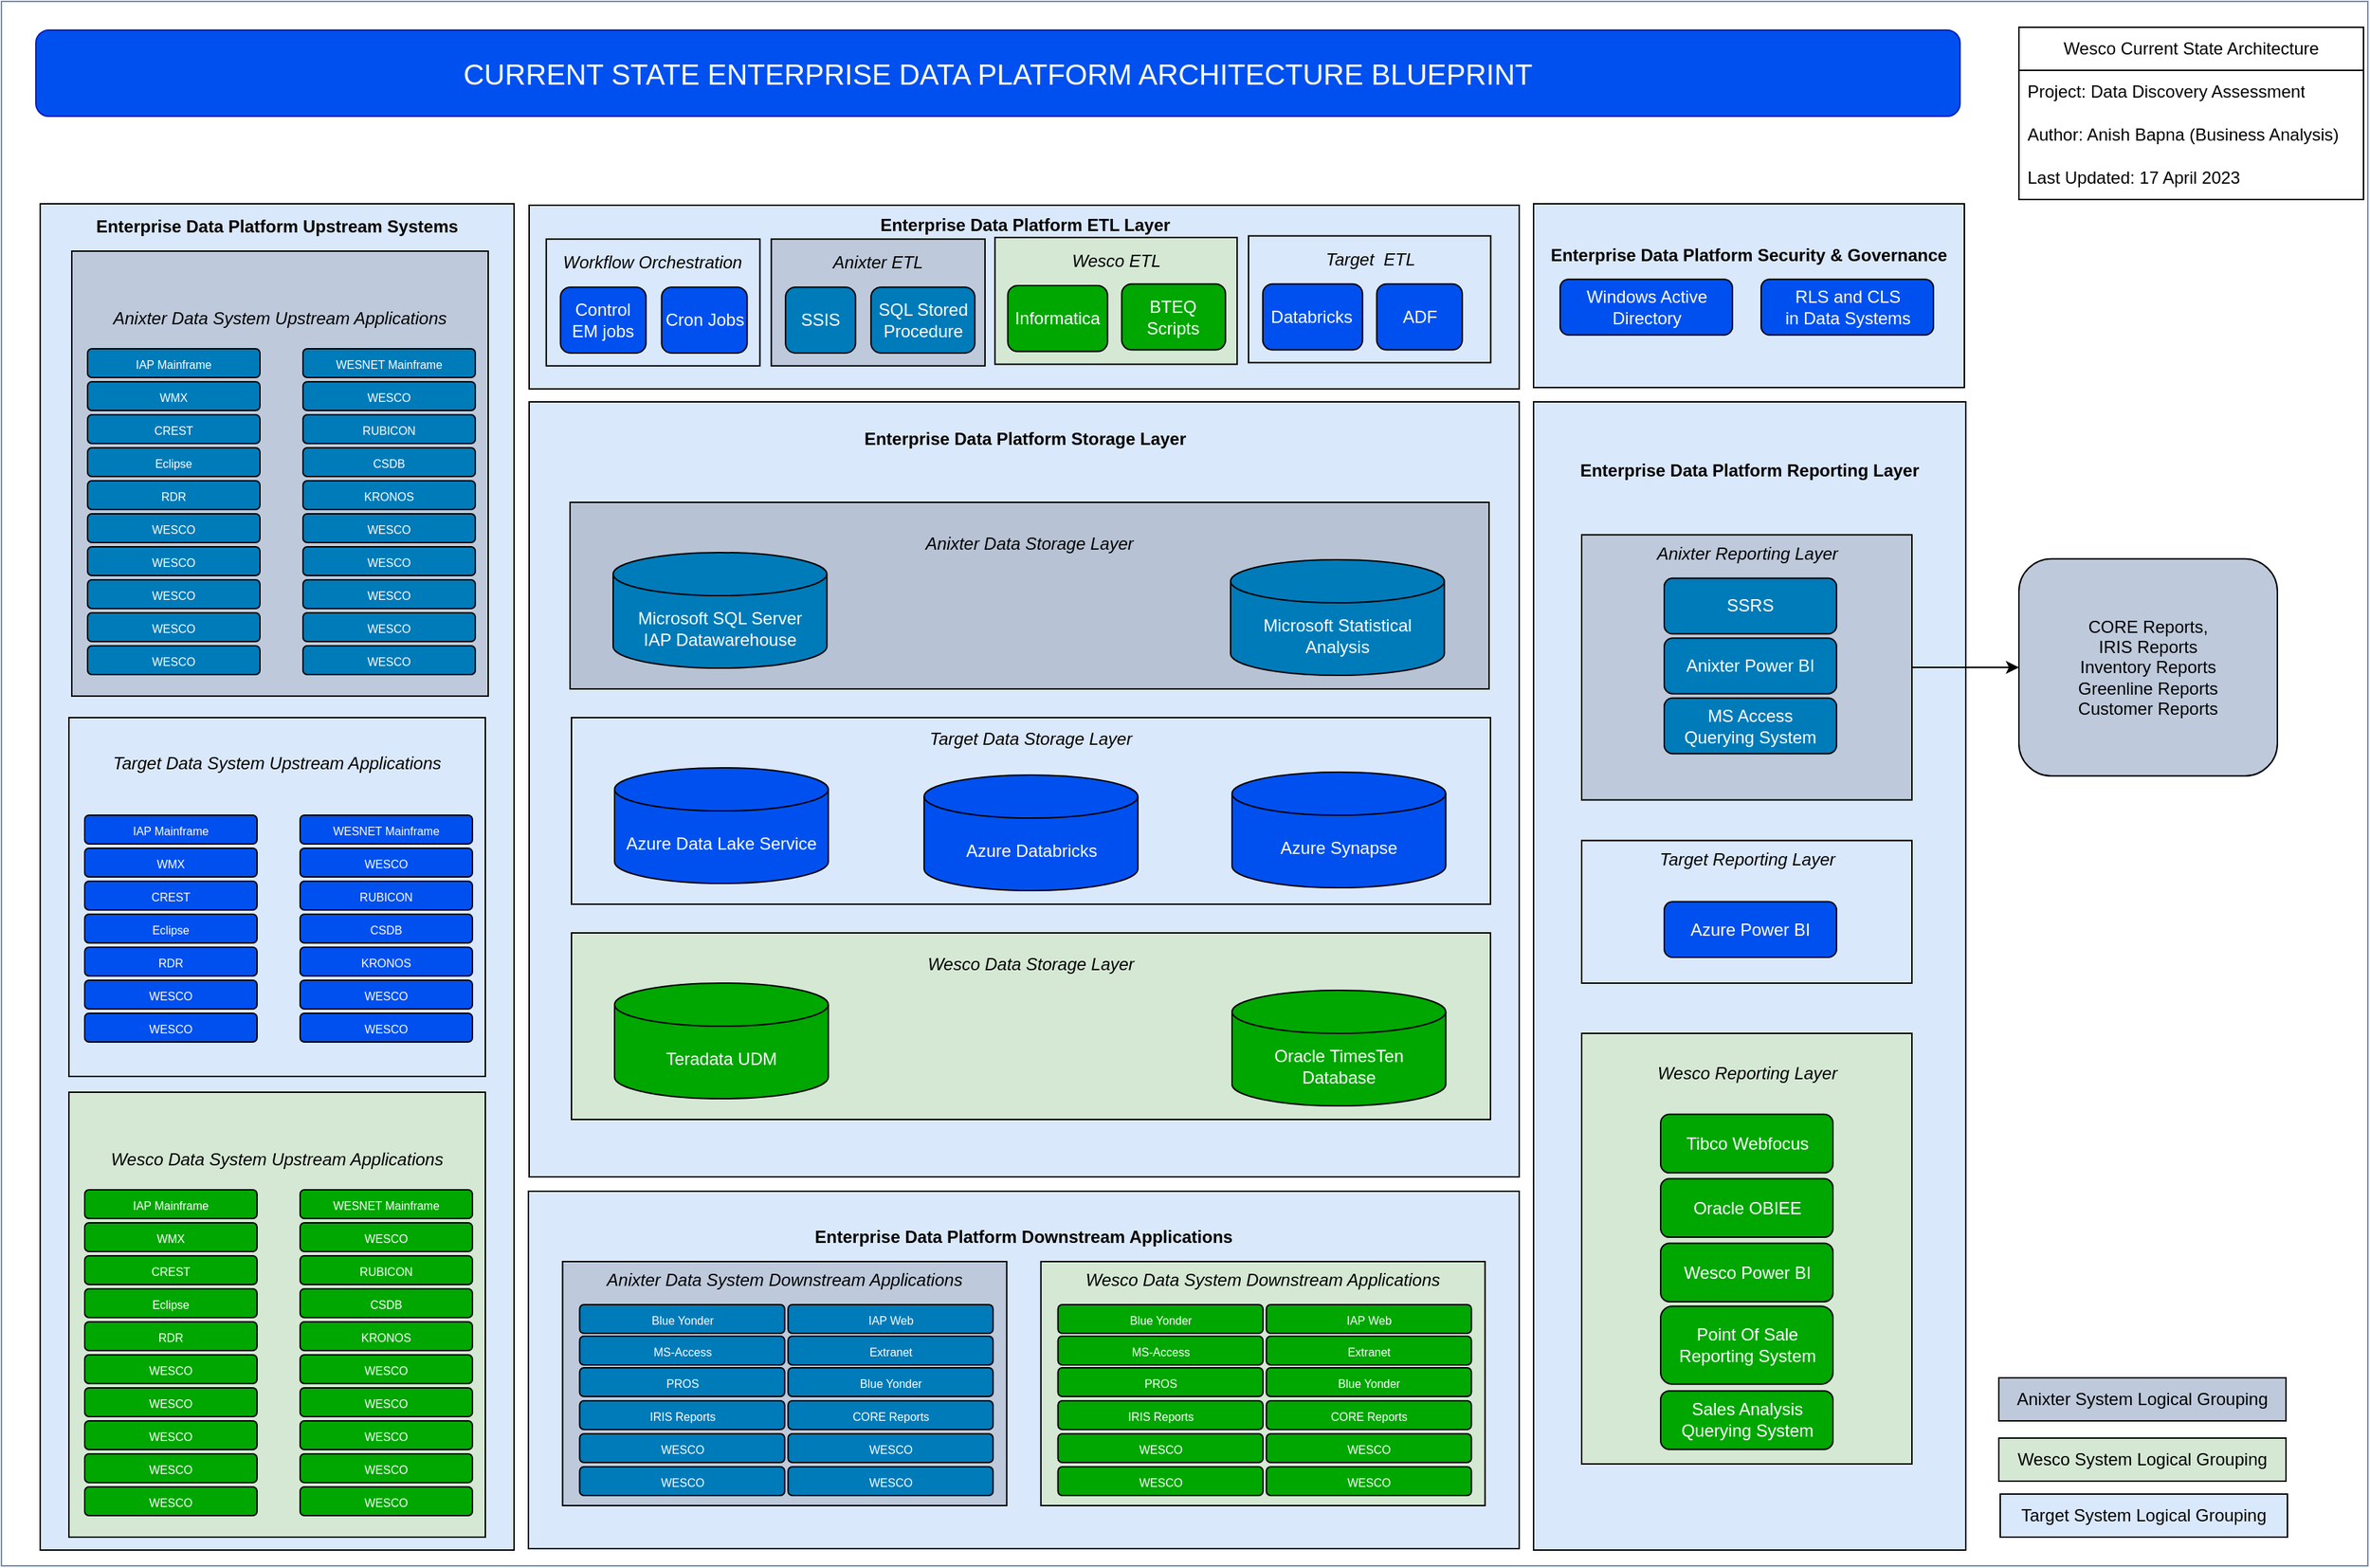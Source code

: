 <mxfile version="21.1.8" type="github" pages="2">
  <diagram name="Page-1" id="ji-dvn0qjL40lko-ON4k">
    <mxGraphModel dx="5293" dy="1268" grid="1" gridSize="10" guides="1" tooltips="1" connect="1" arrows="1" fold="1" page="1" pageScale="1" pageWidth="1654" pageHeight="1169" math="0" shadow="0">
      <root>
        <mxCell id="0" />
        <mxCell id="1" parent="0" />
        <mxCell id="o0MfEB6f52l3Gd9McWNE-3" value="a" style="rounded=0;whiteSpace=wrap;html=1;fillColor=#FFFFFF;strokeColor=#6c8ebf;" vertex="1" parent="1">
          <mxGeometry x="-3305" y="18" width="1648" height="1090" as="geometry" />
        </mxCell>
        <mxCell id="LwUS36X5Wv06FeCUHuJ4-85" value="Wesco Current State Architecture" style="swimlane;fontStyle=0;childLayout=stackLayout;horizontal=1;startSize=30;horizontalStack=0;resizeParent=1;resizeParentMax=0;resizeLast=0;collapsible=1;marginBottom=0;whiteSpace=wrap;html=1;" vertex="1" parent="1">
          <mxGeometry x="-1900" y="36" width="240" height="120" as="geometry" />
        </mxCell>
        <mxCell id="LwUS36X5Wv06FeCUHuJ4-86" value="Project: Data Discovery Assessment" style="text;strokeColor=none;fillColor=none;align=left;verticalAlign=middle;spacingLeft=4;spacingRight=4;overflow=hidden;points=[[0,0.5],[1,0.5]];portConstraint=eastwest;rotatable=0;whiteSpace=wrap;html=1;" vertex="1" parent="LwUS36X5Wv06FeCUHuJ4-85">
          <mxGeometry y="30" width="240" height="30" as="geometry" />
        </mxCell>
        <mxCell id="LwUS36X5Wv06FeCUHuJ4-87" value="Author: Anish Bapna (Business Analysis)" style="text;strokeColor=none;fillColor=none;align=left;verticalAlign=middle;spacingLeft=4;spacingRight=4;overflow=hidden;points=[[0,0.5],[1,0.5]];portConstraint=eastwest;rotatable=0;whiteSpace=wrap;html=1;" vertex="1" parent="LwUS36X5Wv06FeCUHuJ4-85">
          <mxGeometry y="60" width="240" height="30" as="geometry" />
        </mxCell>
        <mxCell id="LwUS36X5Wv06FeCUHuJ4-88" value="Last Updated: 17 April 2023" style="text;strokeColor=none;fillColor=none;align=left;verticalAlign=middle;spacingLeft=4;spacingRight=4;overflow=hidden;points=[[0,0.5],[1,0.5]];portConstraint=eastwest;rotatable=0;whiteSpace=wrap;html=1;" vertex="1" parent="LwUS36X5Wv06FeCUHuJ4-85">
          <mxGeometry y="90" width="240" height="30" as="geometry" />
        </mxCell>
        <mxCell id="o0MfEB6f52l3Gd9McWNE-4" value="" style="group;fillColor=#FFFFFF;" vertex="1" connectable="0" parent="1">
          <mxGeometry x="-3278" y="159" width="1585" height="938" as="geometry" />
        </mxCell>
        <mxCell id="TrwFLLRDorfKgAdVW_bD-268" value="&lt;b&gt;Enterprise Data Platform Security &amp;amp; Governance&lt;br&gt;&lt;br&gt;&lt;br&gt;&lt;br&gt;&lt;br&gt;&lt;/b&gt;" style="rounded=0;whiteSpace=wrap;html=1;fillColor=#DAE8FC;" parent="o0MfEB6f52l3Gd9McWNE-4" vertex="1">
          <mxGeometry x="1040" width="300" height="128" as="geometry" />
        </mxCell>
        <mxCell id="TrwFLLRDorfKgAdVW_bD-261" value="&lt;b&gt;Enterprise Data Platform Storage Layer&lt;br&gt;&lt;br&gt;&lt;br&gt;&lt;br&gt;&lt;br&gt;&lt;br&gt;&lt;br&gt;&lt;br&gt;&lt;br&gt;&lt;br&gt;&lt;br&gt;&lt;br&gt;&lt;br&gt;&lt;br&gt;&lt;br&gt;&lt;br&gt;&lt;br&gt;&lt;br&gt;&lt;br&gt;&lt;br&gt;&lt;br&gt;&lt;br&gt;&lt;br&gt;&lt;br&gt;&lt;br&gt;&lt;br&gt;&lt;br&gt;&lt;br&gt;&lt;br&gt;&lt;br&gt;&lt;br&gt;&lt;br&gt;&lt;br&gt;&lt;br&gt;&lt;br&gt;&lt;/b&gt;" style="rounded=0;whiteSpace=wrap;html=1;fillColor=#DAE8FC;" parent="o0MfEB6f52l3Gd9McWNE-4" vertex="1">
          <mxGeometry x="340.5" y="138" width="689.5" height="540" as="geometry" />
        </mxCell>
        <mxCell id="TrwFLLRDorfKgAdVW_bD-265" value="&lt;b&gt;Enterprise Data Platform Upstream Systems&lt;br&gt;&lt;br&gt;&lt;br&gt;&lt;br&gt;&lt;br&gt;&lt;br&gt;&lt;br&gt;&lt;br&gt;&lt;br&gt;&lt;br&gt;&lt;br&gt;&lt;br&gt;&lt;br&gt;&lt;br&gt;&lt;br&gt;&lt;br&gt;&lt;br&gt;&lt;br&gt;&lt;br&gt;&lt;br&gt;&lt;br&gt;&lt;br&gt;&lt;br&gt;&lt;br&gt;&lt;br&gt;&lt;br&gt;&lt;br&gt;&lt;br&gt;&lt;br&gt;&lt;br&gt;&lt;br&gt;&lt;br&gt;&lt;br&gt;&lt;br&gt;&lt;br&gt;&lt;br&gt;&lt;br&gt;&lt;br&gt;&lt;br&gt;&lt;br&gt;&lt;br&gt;&lt;br&gt;&lt;br&gt;&lt;br&gt;&lt;br&gt;&lt;br&gt;&lt;br&gt;&lt;br&gt;&lt;br&gt;&lt;br&gt;&lt;br&gt;&lt;br&gt;&lt;br&gt;&lt;br&gt;&lt;br&gt;&lt;br&gt;&lt;br&gt;&lt;br&gt;&lt;br&gt;&lt;br&gt;&lt;br&gt;&lt;br&gt;&lt;br&gt;&lt;br&gt;&lt;/b&gt;" style="rounded=0;whiteSpace=wrap;html=1;fillColor=#DAE8FC;" parent="o0MfEB6f52l3Gd9McWNE-4" vertex="1">
          <mxGeometry width="330" height="938" as="geometry" />
        </mxCell>
        <mxCell id="LwUS36X5Wv06FeCUHuJ4-60" value="" style="group" vertex="1" connectable="0" parent="o0MfEB6f52l3Gd9McWNE-4">
          <mxGeometry x="340" y="668" width="690" height="269" as="geometry" />
        </mxCell>
        <mxCell id="LwUS36X5Wv06FeCUHuJ4-59" value="&lt;b&gt;Enterprise Data Platform Downstream Applications&lt;/b&gt;&lt;br&gt;&lt;br&gt;&lt;br&gt;&lt;br&gt;&lt;br&gt;&lt;br&gt;&lt;br&gt;&lt;br&gt;&lt;br&gt;&lt;br&gt;&lt;br&gt;&lt;br&gt;&lt;br&gt;&lt;br&gt;" style="rounded=0;whiteSpace=wrap;html=1;fillColor=#DAE8FC;" vertex="1" parent="LwUS36X5Wv06FeCUHuJ4-60">
          <mxGeometry y="20" width="690" height="249" as="geometry" />
        </mxCell>
        <mxCell id="LwUS36X5Wv06FeCUHuJ4-44" value="" style="group;fillColor=#98A2B0;" vertex="1" connectable="0" parent="LwUS36X5Wv06FeCUHuJ4-60">
          <mxGeometry x="23.793" y="69" width="309.31" height="170" as="geometry" />
        </mxCell>
        <mxCell id="LwUS36X5Wv06FeCUHuJ4-43" value="&lt;i&gt;Anixter Data System Downstream Applications&lt;/i&gt;&lt;br&gt;&lt;br&gt;&lt;br&gt;&lt;br&gt;&lt;br&gt;&lt;br&gt;&lt;br&gt;&lt;br&gt;&lt;br&gt;&lt;br&gt;&lt;br&gt;" style="rounded=0;whiteSpace=wrap;html=1;fillColor=#BECADB;" vertex="1" parent="LwUS36X5Wv06FeCUHuJ4-44">
          <mxGeometry width="309.31" height="170" as="geometry" />
        </mxCell>
        <mxCell id="TrwFLLRDorfKgAdVW_bD-196" value="&lt;font color=&quot;#ffffff&quot; style=&quot;font-size: 8px;&quot;&gt;Blue Yonder&lt;/font&gt;" style="rounded=1;whiteSpace=wrap;html=1;fillColor=#007BB9;" parent="LwUS36X5Wv06FeCUHuJ4-44" vertex="1">
          <mxGeometry x="11.897" y="30" width="142.759" height="20" as="geometry" />
        </mxCell>
        <mxCell id="TrwFLLRDorfKgAdVW_bD-197" value="&lt;font color=&quot;#ffffff&quot; style=&quot;font-size: 8px;&quot;&gt;IAP Web&lt;/font&gt;" style="rounded=1;whiteSpace=wrap;html=1;fillColor=#007BB9;" parent="LwUS36X5Wv06FeCUHuJ4-44" vertex="1">
          <mxGeometry x="157.034" y="30" width="142.759" height="20" as="geometry" />
        </mxCell>
        <mxCell id="TrwFLLRDorfKgAdVW_bD-198" value="&lt;font color=&quot;#ffffff&quot; style=&quot;font-size: 8px;&quot;&gt;MS-Access&lt;/font&gt;" style="rounded=1;whiteSpace=wrap;html=1;fillColor=#007BB9;" parent="LwUS36X5Wv06FeCUHuJ4-44" vertex="1">
          <mxGeometry x="11.897" y="52" width="142.759" height="20" as="geometry" />
        </mxCell>
        <mxCell id="TrwFLLRDorfKgAdVW_bD-199" value="&lt;font color=&quot;#ffffff&quot; style=&quot;font-size: 8px;&quot;&gt;PROS&lt;/font&gt;" style="rounded=1;whiteSpace=wrap;html=1;fillColor=#007BB9;" parent="LwUS36X5Wv06FeCUHuJ4-44" vertex="1">
          <mxGeometry x="11.897" y="74" width="142.759" height="20" as="geometry" />
        </mxCell>
        <mxCell id="TrwFLLRDorfKgAdVW_bD-200" value="&lt;font color=&quot;#ffffff&quot; style=&quot;font-size: 8px;&quot;&gt;Extranet&lt;/font&gt;" style="rounded=1;whiteSpace=wrap;html=1;fillColor=#007BB9;" parent="LwUS36X5Wv06FeCUHuJ4-44" vertex="1">
          <mxGeometry x="157.034" y="52" width="142.759" height="20" as="geometry" />
        </mxCell>
        <object label="&lt;font color=&quot;#ffffff&quot; style=&quot;font-size: 8px;&quot;&gt;IRIS Reports&lt;/font&gt;" Info="IRIS Reports is very important for Warehouse Management. These are used by internal warehouse management team as well as some reports directly goto customers. The files for IRIS reports are built in SSRS. The stored procedures are used to built the data and then the SSRS is used to create the reports as well as it is used to send it. The reports are triggered through Control-EM jobs. A total of 2423 reports are present in SSRS." id="TrwFLLRDorfKgAdVW_bD-204">
          <mxCell style="rounded=1;whiteSpace=wrap;html=1;fillColor=#007BB9;" parent="LwUS36X5Wv06FeCUHuJ4-44" vertex="1">
            <mxGeometry x="11.897" y="97" width="142.759" height="20" as="geometry" />
          </mxCell>
        </object>
        <mxCell id="TrwFLLRDorfKgAdVW_bD-205" value="&lt;font color=&quot;#ffffff&quot; style=&quot;font-size: 8px;&quot;&gt;CORE Reports&lt;/font&gt;" style="rounded=1;whiteSpace=wrap;html=1;fillColor=#007BB9;" parent="LwUS36X5Wv06FeCUHuJ4-44" vertex="1">
          <mxGeometry x="157.034" y="97" width="142.759" height="20" as="geometry" />
        </mxCell>
        <mxCell id="TrwFLLRDorfKgAdVW_bD-206" value="&lt;font color=&quot;#ffffff&quot; style=&quot;font-size: 8px;&quot;&gt;WESCO&lt;/font&gt;" style="rounded=1;whiteSpace=wrap;html=1;fillColor=#007BB9;" parent="LwUS36X5Wv06FeCUHuJ4-44" vertex="1">
          <mxGeometry x="11.897" y="120" width="142.759" height="20" as="geometry" />
        </mxCell>
        <mxCell id="TrwFLLRDorfKgAdVW_bD-207" value="&lt;font color=&quot;#ffffff&quot; style=&quot;font-size: 8px;&quot;&gt;WESCO&lt;/font&gt;" style="rounded=1;whiteSpace=wrap;html=1;fillColor=#007BB9;" parent="LwUS36X5Wv06FeCUHuJ4-44" vertex="1">
          <mxGeometry x="157.034" y="120" width="142.759" height="20" as="geometry" />
        </mxCell>
        <mxCell id="TrwFLLRDorfKgAdVW_bD-208" value="&lt;font color=&quot;#ffffff&quot; style=&quot;font-size: 8px;&quot;&gt;WESCO&lt;/font&gt;" style="rounded=1;whiteSpace=wrap;html=1;fillColor=#007BB9;" parent="LwUS36X5Wv06FeCUHuJ4-44" vertex="1">
          <mxGeometry x="11.897" y="143" width="142.759" height="20" as="geometry" />
        </mxCell>
        <mxCell id="TrwFLLRDorfKgAdVW_bD-209" value="&lt;font color=&quot;#ffffff&quot; style=&quot;font-size: 8px;&quot;&gt;WESCO&lt;/font&gt;" style="rounded=1;whiteSpace=wrap;html=1;fillColor=#007BB9;" parent="LwUS36X5Wv06FeCUHuJ4-44" vertex="1">
          <mxGeometry x="157.034" y="143" width="142.759" height="20" as="geometry" />
        </mxCell>
        <mxCell id="TrwFLLRDorfKgAdVW_bD-234" value="&lt;font color=&quot;#ffffff&quot; style=&quot;font-size: 8px;&quot;&gt;Blue Yonder&lt;/font&gt;" style="rounded=1;whiteSpace=wrap;html=1;fillColor=#007BB9;" parent="LwUS36X5Wv06FeCUHuJ4-44" vertex="1">
          <mxGeometry x="157.034" y="74" width="142.759" height="20" as="geometry" />
        </mxCell>
        <mxCell id="LwUS36X5Wv06FeCUHuJ4-45" value="" style="group" vertex="1" connectable="0" parent="LwUS36X5Wv06FeCUHuJ4-60">
          <mxGeometry x="356.897" y="69" width="309.31" height="170" as="geometry" />
        </mxCell>
        <mxCell id="LwUS36X5Wv06FeCUHuJ4-46" value="&lt;i&gt;Wesco Data System Downstream Applications&lt;/i&gt;&lt;br&gt;&lt;br&gt;&lt;br&gt;&lt;br&gt;&lt;br&gt;&lt;br&gt;&lt;br&gt;&lt;br&gt;&lt;br&gt;&lt;br&gt;&lt;br&gt;" style="rounded=0;whiteSpace=wrap;html=1;fillColor=#D5E8D4;" vertex="1" parent="LwUS36X5Wv06FeCUHuJ4-45">
          <mxGeometry width="309.31" height="170" as="geometry" />
        </mxCell>
        <mxCell id="LwUS36X5Wv06FeCUHuJ4-47" value="&lt;font color=&quot;#ffffff&quot; style=&quot;font-size: 8px;&quot;&gt;Blue Yonder&lt;/font&gt;" style="rounded=1;whiteSpace=wrap;html=1;fillColor=#00A700;" vertex="1" parent="LwUS36X5Wv06FeCUHuJ4-45">
          <mxGeometry x="11.897" y="30" width="142.759" height="20" as="geometry" />
        </mxCell>
        <mxCell id="LwUS36X5Wv06FeCUHuJ4-48" value="&lt;font color=&quot;#ffffff&quot; style=&quot;font-size: 8px;&quot;&gt;IAP Web&lt;/font&gt;" style="rounded=1;whiteSpace=wrap;html=1;fillColor=#00A700;" vertex="1" parent="LwUS36X5Wv06FeCUHuJ4-45">
          <mxGeometry x="157.034" y="30" width="142.759" height="20" as="geometry" />
        </mxCell>
        <mxCell id="LwUS36X5Wv06FeCUHuJ4-49" value="&lt;font color=&quot;#ffffff&quot; style=&quot;font-size: 8px;&quot;&gt;MS-Access&lt;/font&gt;" style="rounded=1;whiteSpace=wrap;html=1;fillColor=#00A700;" vertex="1" parent="LwUS36X5Wv06FeCUHuJ4-45">
          <mxGeometry x="11.897" y="52" width="142.759" height="20" as="geometry" />
        </mxCell>
        <mxCell id="LwUS36X5Wv06FeCUHuJ4-50" value="&lt;font color=&quot;#ffffff&quot; style=&quot;font-size: 8px;&quot;&gt;PROS&lt;/font&gt;" style="rounded=1;whiteSpace=wrap;html=1;fillColor=#00A700;" vertex="1" parent="LwUS36X5Wv06FeCUHuJ4-45">
          <mxGeometry x="11.897" y="74" width="142.759" height="20" as="geometry" />
        </mxCell>
        <mxCell id="LwUS36X5Wv06FeCUHuJ4-51" value="&lt;font color=&quot;#ffffff&quot; style=&quot;font-size: 8px;&quot;&gt;Extranet&lt;/font&gt;" style="rounded=1;whiteSpace=wrap;html=1;fillColor=#00A700;" vertex="1" parent="LwUS36X5Wv06FeCUHuJ4-45">
          <mxGeometry x="157.034" y="52" width="142.759" height="20" as="geometry" />
        </mxCell>
        <object label="&lt;font color=&quot;#ffffff&quot; style=&quot;font-size: 8px;&quot;&gt;IRIS Reports&lt;/font&gt;" Info="IRIS Reports is very important for Warehouse Management. These are used by internal warehouse management team as well as some reports directly goto customers. The files for IRIS reports are built in SSRS. The stored procedures are used to built the data and then the SSRS is used to create the reports as well as it is used to send it. The reports are triggered through Control-EM jobs. A total of 2423 reports are present in SSRS." id="LwUS36X5Wv06FeCUHuJ4-52">
          <mxCell style="rounded=1;whiteSpace=wrap;html=1;fillColor=#00A700;" vertex="1" parent="LwUS36X5Wv06FeCUHuJ4-45">
            <mxGeometry x="11.897" y="97" width="142.759" height="20" as="geometry" />
          </mxCell>
        </object>
        <mxCell id="LwUS36X5Wv06FeCUHuJ4-53" value="&lt;font color=&quot;#ffffff&quot; style=&quot;font-size: 8px;&quot;&gt;CORE Reports&lt;/font&gt;" style="rounded=1;whiteSpace=wrap;html=1;fillColor=#00A700;" vertex="1" parent="LwUS36X5Wv06FeCUHuJ4-45">
          <mxGeometry x="157.034" y="97" width="142.759" height="20" as="geometry" />
        </mxCell>
        <mxCell id="LwUS36X5Wv06FeCUHuJ4-54" value="&lt;font color=&quot;#ffffff&quot; style=&quot;font-size: 8px;&quot;&gt;WESCO&lt;/font&gt;" style="rounded=1;whiteSpace=wrap;html=1;fillColor=#00A700;" vertex="1" parent="LwUS36X5Wv06FeCUHuJ4-45">
          <mxGeometry x="11.897" y="120" width="142.759" height="20" as="geometry" />
        </mxCell>
        <mxCell id="LwUS36X5Wv06FeCUHuJ4-55" value="&lt;font color=&quot;#ffffff&quot; style=&quot;font-size: 8px;&quot;&gt;WESCO&lt;/font&gt;" style="rounded=1;whiteSpace=wrap;html=1;fillColor=#00A700;" vertex="1" parent="LwUS36X5Wv06FeCUHuJ4-45">
          <mxGeometry x="157.034" y="120" width="142.759" height="20" as="geometry" />
        </mxCell>
        <mxCell id="LwUS36X5Wv06FeCUHuJ4-56" value="&lt;font color=&quot;#ffffff&quot; style=&quot;font-size: 8px;&quot;&gt;WESCO&lt;/font&gt;" style="rounded=1;whiteSpace=wrap;html=1;fillColor=#00A700;" vertex="1" parent="LwUS36X5Wv06FeCUHuJ4-45">
          <mxGeometry x="11.897" y="143" width="142.759" height="20" as="geometry" />
        </mxCell>
        <mxCell id="LwUS36X5Wv06FeCUHuJ4-57" value="&lt;font color=&quot;#ffffff&quot; style=&quot;font-size: 8px;&quot;&gt;WESCO&lt;/font&gt;" style="rounded=1;whiteSpace=wrap;html=1;fillColor=#00A700;" vertex="1" parent="LwUS36X5Wv06FeCUHuJ4-45">
          <mxGeometry x="157.034" y="143" width="142.759" height="20" as="geometry" />
        </mxCell>
        <mxCell id="LwUS36X5Wv06FeCUHuJ4-58" value="&lt;font color=&quot;#ffffff&quot; style=&quot;font-size: 8px;&quot;&gt;Blue Yonder&lt;/font&gt;" style="rounded=1;whiteSpace=wrap;html=1;fillColor=#00A700;" vertex="1" parent="LwUS36X5Wv06FeCUHuJ4-45">
          <mxGeometry x="157.034" y="74" width="142.759" height="20" as="geometry" />
        </mxCell>
        <mxCell id="TrwFLLRDorfKgAdVW_bD-262" value="&lt;b&gt;Enterprise Data Platform Reporting Layer&lt;br&gt;&lt;br&gt;&lt;br&gt;&lt;br&gt;&lt;br&gt;&lt;br&gt;&lt;br&gt;&lt;br&gt;&lt;br&gt;&lt;br&gt;&lt;br&gt;&lt;br&gt;&lt;br&gt;&lt;br&gt;&lt;br&gt;&lt;br&gt;&lt;br&gt;&lt;br&gt;&lt;br&gt;&lt;br&gt;&lt;br&gt;&lt;br&gt;&lt;br&gt;&lt;br&gt;&lt;br&gt;&lt;br&gt;&lt;br&gt;&lt;br&gt;&lt;br&gt;&lt;br&gt;&lt;br&gt;&lt;br&gt;&lt;br&gt;&lt;br&gt;&lt;br&gt;&lt;br&gt;&lt;br&gt;&lt;br&gt;&lt;br&gt;&lt;br&gt;&lt;br&gt;&lt;br&gt;&lt;br&gt;&lt;br&gt;&lt;br&gt;&lt;br&gt;&lt;br&gt;&lt;br&gt;&lt;br&gt;&lt;br&gt;&lt;/b&gt;" style="rounded=0;whiteSpace=wrap;html=1;container=0;fillColor=#DAE8FC;" parent="o0MfEB6f52l3Gd9McWNE-4" vertex="1">
          <mxGeometry x="1040" y="138" width="301" height="800" as="geometry" />
        </mxCell>
        <mxCell id="LwUS36X5Wv06FeCUHuJ4-4" value="CORE Reports,&lt;br&gt;IRIS Reports&lt;br&gt;Inventory Reports&lt;br&gt;Greenline Reports&lt;br&gt;Customer Reports" style="rounded=1;whiteSpace=wrap;html=1;container=0;fillColor=#BECADB;" vertex="1" parent="o0MfEB6f52l3Gd9McWNE-4">
          <mxGeometry x="1378" y="247.34" width="180" height="151.32" as="geometry" />
        </mxCell>
        <mxCell id="LwUS36X5Wv06FeCUHuJ4-81" value="" style="group" vertex="1" connectable="0" parent="o0MfEB6f52l3Gd9McWNE-4">
          <mxGeometry x="340.5" width="689.5" height="128" as="geometry" />
        </mxCell>
        <object label="&lt;b&gt;Enterprise Data Platform ETL Layer&lt;br&gt;&lt;br&gt;&lt;br&gt;&lt;br&gt;&lt;br&gt;&lt;br&gt;&lt;br&gt;&lt;br&gt;&lt;/b&gt;" Name="ETL Layer" Info="There are multiple technologies which forms the ETL layer for the data platform. For Anixter, it is the SQL Stored Procedures as well as SSIS packages which are mostly used to perform ETL. Control-EM is used as a workflow scheduler." id="TrwFLLRDorfKgAdVW_bD-243">
          <mxCell style="rounded=0;whiteSpace=wrap;html=1;fillColor=#DAE8FC;" parent="LwUS36X5Wv06FeCUHuJ4-81" vertex="1">
            <mxGeometry y="1" width="689.5" height="128" as="geometry" />
          </mxCell>
        </object>
        <mxCell id="LwUS36X5Wv06FeCUHuJ4-74" value="" style="group" vertex="1" connectable="0" parent="LwUS36X5Wv06FeCUHuJ4-81">
          <mxGeometry x="168.655" y="24.594" width="148.813" height="88.314" as="geometry" />
        </mxCell>
        <mxCell id="LwUS36X5Wv06FeCUHuJ4-70" value="&lt;i&gt;Anixter ETL&lt;br&gt;&lt;br&gt;&lt;br&gt;&lt;br&gt;&lt;br&gt;&lt;/i&gt;" style="rounded=0;whiteSpace=wrap;html=1;container=0;fillColor=#BECADB;" vertex="1" parent="LwUS36X5Wv06FeCUHuJ4-74">
          <mxGeometry width="148.813" height="88.314" as="geometry" />
        </mxCell>
        <mxCell id="LwUS36X5Wv06FeCUHuJ4-71" value="&lt;font color=&quot;#ffffff&quot;&gt;SSIS&lt;/font&gt;" style="rounded=1;whiteSpace=wrap;html=1;container=0;fillColor=#007BB9;" vertex="1" parent="LwUS36X5Wv06FeCUHuJ4-74">
          <mxGeometry x="9.923" y="33.537" width="48.702" height="45.834" as="geometry" />
        </mxCell>
        <mxCell id="LwUS36X5Wv06FeCUHuJ4-72" value="&lt;font color=&quot;#ffffff&quot;&gt;SQL Stored Procedure&lt;/font&gt;" style="rounded=1;whiteSpace=wrap;html=1;container=0;fillColor=#007BB9;" vertex="1" parent="LwUS36X5Wv06FeCUHuJ4-74">
          <mxGeometry x="69.449" y="33.537" width="72.242" height="45.834" as="geometry" />
        </mxCell>
        <mxCell id="LwUS36X5Wv06FeCUHuJ4-64" value="&lt;i&gt;Workflow Orchestration&lt;br&gt;&lt;br&gt;&lt;br&gt;&lt;br&gt;&lt;br&gt;&lt;/i&gt;" style="rounded=0;whiteSpace=wrap;html=1;container=0;fillColor=#DAE8FC;" vertex="1" parent="LwUS36X5Wv06FeCUHuJ4-81">
          <mxGeometry x="11.905" y="24.594" width="148.813" height="88.314" as="geometry" />
        </mxCell>
        <mxCell id="LwUS36X5Wv06FeCUHuJ4-66" value="&lt;font color=&quot;#ffffff&quot;&gt;Control&lt;br&gt;EM jobs&lt;/font&gt;" style="rounded=1;whiteSpace=wrap;html=1;container=0;fillColor=#0050EF;" vertex="1" parent="LwUS36X5Wv06FeCUHuJ4-81">
          <mxGeometry x="21.826" y="58.131" width="59.525" height="45.834" as="geometry" />
        </mxCell>
        <mxCell id="LwUS36X5Wv06FeCUHuJ4-67" value="&lt;font color=&quot;#ffffff&quot;&gt;Cron Jobs&lt;/font&gt;" style="rounded=1;whiteSpace=wrap;html=1;container=0;fillColor=#0050EF;" vertex="1" parent="LwUS36X5Wv06FeCUHuJ4-81">
          <mxGeometry x="92.264" y="58.131" width="59.525" height="45.834" as="geometry" />
        </mxCell>
        <mxCell id="LwUS36X5Wv06FeCUHuJ4-75" value="" style="group" vertex="1" connectable="0" parent="LwUS36X5Wv06FeCUHuJ4-81">
          <mxGeometry x="323.42" y="23.476" width="168.655" height="88.314" as="geometry" />
        </mxCell>
        <mxCell id="LwUS36X5Wv06FeCUHuJ4-76" value="&lt;i&gt;Wesco ETL&lt;br&gt;&lt;br&gt;&lt;br&gt;&lt;br&gt;&lt;br&gt;&lt;/i&gt;" style="rounded=0;whiteSpace=wrap;html=1;container=0;fillColor=#D5E8D4;" vertex="1" parent="LwUS36X5Wv06FeCUHuJ4-75">
          <mxGeometry x="0.992" width="168.655" height="88.314" as="geometry" />
        </mxCell>
        <mxCell id="LwUS36X5Wv06FeCUHuJ4-77" value="&lt;font color=&quot;#ffffff&quot;&gt;Informatica&lt;/font&gt;" style="rounded=1;whiteSpace=wrap;html=1;container=0;fillColor=#00A700;" vertex="1" parent="LwUS36X5Wv06FeCUHuJ4-75">
          <mxGeometry x="9.921" y="33.537" width="69.446" height="45.834" as="geometry" />
        </mxCell>
        <mxCell id="LwUS36X5Wv06FeCUHuJ4-78" value="&lt;font color=&quot;#ffffff&quot;&gt;BTEQ Scripts&lt;/font&gt;" style="rounded=1;whiteSpace=wrap;html=1;container=0;fillColor=#00A700;" vertex="1" parent="LwUS36X5Wv06FeCUHuJ4-75">
          <mxGeometry x="89.29" y="32.419" width="72.242" height="45.834" as="geometry" />
        </mxCell>
        <mxCell id="LwUS36X5Wv06FeCUHuJ4-80" value="" style="group" vertex="1" connectable="0" parent="LwUS36X5Wv06FeCUHuJ4-81">
          <mxGeometry x="501.004" y="22.358" width="168.655" height="88.314" as="geometry" />
        </mxCell>
        <mxCell id="LwUS36X5Wv06FeCUHuJ4-79" value="&lt;i&gt;Target&amp;nbsp; ETL&lt;br&gt;&lt;br&gt;&lt;br&gt;&lt;br&gt;&lt;br&gt;&lt;/i&gt;" style="rounded=0;whiteSpace=wrap;html=1;container=0;fillColor=#DAE8FC;" vertex="1" parent="LwUS36X5Wv06FeCUHuJ4-80">
          <mxGeometry width="168.655" height="88.314" as="geometry" />
        </mxCell>
        <mxCell id="TrwFLLRDorfKgAdVW_bD-247" value="&lt;font color=&quot;#ffffff&quot;&gt;ADF&lt;/font&gt;" style="rounded=1;whiteSpace=wrap;html=1;fillColor=#0050EF;" parent="LwUS36X5Wv06FeCUHuJ4-80" vertex="1">
          <mxGeometry x="89.288" y="33.537" width="59.525" height="45.834" as="geometry" />
        </mxCell>
        <mxCell id="LwUS36X5Wv06FeCUHuJ4-63" value="&lt;font color=&quot;#ffffff&quot;&gt;Databricks&lt;/font&gt;" style="rounded=1;whiteSpace=wrap;html=1;fillColor=#0050EF;" vertex="1" parent="LwUS36X5Wv06FeCUHuJ4-80">
          <mxGeometry x="9.921" y="33.537" width="69.446" height="45.834" as="geometry" />
        </mxCell>
        <mxCell id="LwUS36X5Wv06FeCUHuJ4-83" value="&lt;font color=&quot;#ffffff&quot;&gt;Windows Active Directory&lt;/font&gt;" style="rounded=1;whiteSpace=wrap;html=1;container=0;fillColor=#0050EF;" vertex="1" parent="o0MfEB6f52l3Gd9McWNE-4">
          <mxGeometry x="1058.5" y="52.634" width="120" height="38.733" as="geometry" />
        </mxCell>
        <mxCell id="LwUS36X5Wv06FeCUHuJ4-84" value="&lt;font color=&quot;#ffffff&quot;&gt;RLS and CLS &lt;br&gt;in Data Systems&lt;/font&gt;" style="rounded=1;whiteSpace=wrap;html=1;container=0;fillColor=#0050EF;" vertex="1" parent="o0MfEB6f52l3Gd9McWNE-4">
          <mxGeometry x="1198.5" y="52.634" width="120" height="38.733" as="geometry" />
        </mxCell>
        <mxCell id="LwUS36X5Wv06FeCUHuJ4-91" value="" style="group" vertex="1" connectable="0" parent="o0MfEB6f52l3Gd9McWNE-4">
          <mxGeometry x="1073.5" y="578" width="230" height="300" as="geometry" />
        </mxCell>
        <mxCell id="LwUS36X5Wv06FeCUHuJ4-11" value="&lt;i&gt;Wesco Reporting Layer&lt;/i&gt;&lt;br&gt;&lt;br&gt;&lt;br&gt;&lt;br&gt;&lt;br&gt;&lt;br&gt;&lt;br&gt;&lt;br&gt;&lt;br&gt;&lt;br&gt;&lt;br&gt;&lt;br&gt;&lt;br&gt;&lt;br&gt;&lt;br&gt;&lt;br&gt;&lt;br&gt;&lt;br&gt;" style="rounded=0;whiteSpace=wrap;html=1;container=0;fillColor=#D5E8D4;" vertex="1" parent="LwUS36X5Wv06FeCUHuJ4-91">
          <mxGeometry width="230" height="300" as="geometry" />
        </mxCell>
        <mxCell id="LwUS36X5Wv06FeCUHuJ4-6" value="&lt;font color=&quot;#ffffff&quot;&gt;Oracle OBIEE&lt;/font&gt;" style="rounded=1;whiteSpace=wrap;html=1;container=0;fillColor=#00A700;" vertex="1" parent="LwUS36X5Wv06FeCUHuJ4-91">
          <mxGeometry x="55" y="101.306" width="120" height="40.731" as="geometry" />
        </mxCell>
        <mxCell id="LwUS36X5Wv06FeCUHuJ4-7" value="&lt;font color=&quot;#ffffff&quot;&gt;Wesco Power BI&lt;/font&gt;" style="rounded=1;whiteSpace=wrap;html=1;container=0;fillColor=#00A700;" vertex="1" parent="LwUS36X5Wv06FeCUHuJ4-91">
          <mxGeometry x="55" y="146.215" width="120" height="40.731" as="geometry" />
        </mxCell>
        <mxCell id="LwUS36X5Wv06FeCUHuJ4-9" value="&lt;font color=&quot;#ffffff&quot;&gt;Tibco Webfocus&lt;/font&gt;" style="rounded=1;whiteSpace=wrap;html=1;container=0;fillColor=#00A700;" vertex="1" parent="LwUS36X5Wv06FeCUHuJ4-91">
          <mxGeometry x="55" y="56.397" width="120" height="40.731" as="geometry" />
        </mxCell>
        <mxCell id="LwUS36X5Wv06FeCUHuJ4-22" value="&lt;font color=&quot;#ffffff&quot;&gt;Point Of Sale&lt;br&gt;Reporting System&lt;/font&gt;" style="rounded=1;whiteSpace=wrap;html=1;container=0;fillColor=#00A700;" vertex="1" parent="LwUS36X5Wv06FeCUHuJ4-91">
          <mxGeometry x="55" y="190.079" width="120" height="54.309" as="geometry" />
        </mxCell>
        <mxCell id="LwUS36X5Wv06FeCUHuJ4-8" value="&lt;font color=&quot;#ffffff&quot;&gt;Sales Analysis&lt;br&gt;Querying System&lt;/font&gt;" style="rounded=1;whiteSpace=wrap;html=1;container=0;fillColor=#00A700;" vertex="1" parent="LwUS36X5Wv06FeCUHuJ4-91">
          <mxGeometry x="55" y="249.088" width="120" height="40.731" as="geometry" />
        </mxCell>
        <mxCell id="LwUS36X5Wv06FeCUHuJ4-92" value="" style="group;fillColor=#FAD7AC;strokeColor=#b46504;" vertex="1" connectable="0" parent="o0MfEB6f52l3Gd9McWNE-4">
          <mxGeometry x="1073.5" y="443.686" width="230" height="99.315" as="geometry" />
        </mxCell>
        <mxCell id="LwUS36X5Wv06FeCUHuJ4-35" value="&lt;i&gt;Target Reporting Layer&lt;br&gt;&lt;br&gt;&lt;br&gt;&lt;br&gt;&lt;br&gt;&lt;br&gt;&lt;/i&gt;" style="rounded=0;whiteSpace=wrap;html=1;container=0;fillColor=#DAE8FC;" vertex="1" parent="LwUS36X5Wv06FeCUHuJ4-92">
          <mxGeometry width="230" height="99.315" as="geometry" />
        </mxCell>
        <mxCell id="LwUS36X5Wv06FeCUHuJ4-38" value="&lt;font color=&quot;#ffffff&quot;&gt;Azure Power BI&lt;/font&gt;" style="rounded=1;whiteSpace=wrap;html=1;container=0;fillColor=#0050EF;" vertex="1" parent="LwUS36X5Wv06FeCUHuJ4-92">
          <mxGeometry x="57.5" y="42.578" width="120" height="38.733" as="geometry" />
        </mxCell>
        <mxCell id="LwUS36X5Wv06FeCUHuJ4-97" value="" style="group" vertex="1" connectable="0" parent="o0MfEB6f52l3Gd9McWNE-4">
          <mxGeometry x="1073.5" y="230.632" width="230" height="184.726" as="geometry" />
        </mxCell>
        <mxCell id="LwUS36X5Wv06FeCUHuJ4-3" value="&lt;i&gt;Anixter Reporting Layer&lt;br&gt;&lt;br&gt;&lt;br&gt;&lt;br&gt;&lt;br&gt;&lt;br&gt;&lt;br&gt;&lt;br&gt;&lt;br&gt;&lt;br&gt;&lt;br&gt;&lt;br&gt;&lt;/i&gt;" style="rounded=0;whiteSpace=wrap;html=1;container=0;fillColor=#BECADB;" vertex="1" parent="LwUS36X5Wv06FeCUHuJ4-97">
          <mxGeometry width="230" height="184.726" as="geometry" />
        </mxCell>
        <mxCell id="LwUS36X5Wv06FeCUHuJ4-1" value="&lt;font color=&quot;#ffffff&quot;&gt;Anixter Power BI&lt;/font&gt;" style="rounded=1;whiteSpace=wrap;html=1;container=0;fillColor=#007BB9;" vertex="1" parent="LwUS36X5Wv06FeCUHuJ4-97">
          <mxGeometry x="57.5" y="71.994" width="120" height="38.733" as="geometry" />
        </mxCell>
        <mxCell id="LwUS36X5Wv06FeCUHuJ4-2" value="&lt;font color=&quot;#ffffff&quot;&gt;SSRS&lt;/font&gt;" style="rounded=1;whiteSpace=wrap;html=1;container=0;fillColor=#007BB9;" vertex="1" parent="LwUS36X5Wv06FeCUHuJ4-97">
          <mxGeometry x="57.5" y="30.282" width="120" height="38.733" as="geometry" />
        </mxCell>
        <mxCell id="LwUS36X5Wv06FeCUHuJ4-25" value="&lt;font color=&quot;#ffffff&quot;&gt;MS Access&lt;br&gt;Querying System&lt;br&gt;&lt;/font&gt;" style="rounded=1;whiteSpace=wrap;html=1;container=0;fillColor=#007BB9;" vertex="1" parent="LwUS36X5Wv06FeCUHuJ4-97">
          <mxGeometry x="57.5" y="113.706" width="120" height="38.733" as="geometry" />
        </mxCell>
        <mxCell id="LwUS36X5Wv06FeCUHuJ4-100" value="" style="group;fillColor=#D5E8D4;strokeColor=#82b366;" vertex="1" connectable="0" parent="o0MfEB6f52l3Gd9McWNE-4">
          <mxGeometry x="370" y="508" width="640" height="130" as="geometry" />
        </mxCell>
        <mxCell id="TrwFLLRDorfKgAdVW_bD-258" value="&lt;i&gt;Wesco Data Storage Layer&lt;br&gt;&lt;br&gt;&lt;br&gt;&lt;br&gt;&lt;br&gt;&lt;br&gt;&lt;br&gt;&lt;/i&gt;" style="rounded=0;whiteSpace=wrap;html=1;fillColor=#D5E8D4;" parent="LwUS36X5Wv06FeCUHuJ4-100" vertex="1">
          <mxGeometry width="640" height="130" as="geometry" />
        </mxCell>
        <mxCell id="TrwFLLRDorfKgAdVW_bD-260" value="&lt;font color=&quot;#ffffff&quot;&gt;Teradata UDM&lt;/font&gt;" style="shape=cylinder3;whiteSpace=wrap;html=1;boundedLbl=1;backgroundOutline=1;size=15;fillColor=#00A700;" parent="LwUS36X5Wv06FeCUHuJ4-100" vertex="1">
          <mxGeometry x="30" y="35" width="148.84" height="80.52" as="geometry" />
        </mxCell>
        <mxCell id="LwUS36X5Wv06FeCUHuJ4-99" value="&lt;font color=&quot;#ffffff&quot;&gt;Oracle TimesTen &lt;br&gt;Database&lt;/font&gt;" style="shape=cylinder3;whiteSpace=wrap;html=1;boundedLbl=1;backgroundOutline=1;size=15;fillColor=#00A700;" vertex="1" parent="LwUS36X5Wv06FeCUHuJ4-100">
          <mxGeometry x="460" y="40" width="148.84" height="80.52" as="geometry" />
        </mxCell>
        <mxCell id="LwUS36X5Wv06FeCUHuJ4-101" value="" style="group" vertex="1" connectable="0" parent="o0MfEB6f52l3Gd9McWNE-4">
          <mxGeometry x="370" y="358" width="640" height="130" as="geometry" />
        </mxCell>
        <mxCell id="LwUS36X5Wv06FeCUHuJ4-102" value="&lt;i&gt;Target Data Storage Layer&lt;br&gt;&lt;br&gt;&lt;br&gt;&lt;br&gt;&lt;br&gt;&lt;br&gt;&lt;br&gt;&lt;br&gt;&lt;/i&gt;" style="rounded=0;whiteSpace=wrap;html=1;fillColor=#DAE8FC;" vertex="1" parent="LwUS36X5Wv06FeCUHuJ4-101">
          <mxGeometry width="640" height="130" as="geometry" />
        </mxCell>
        <mxCell id="LwUS36X5Wv06FeCUHuJ4-103" value="&lt;font color=&quot;#ffffff&quot;&gt;Azure Data Lake Service&lt;/font&gt;" style="shape=cylinder3;whiteSpace=wrap;html=1;boundedLbl=1;backgroundOutline=1;size=15;fillColor=#0050EF;" vertex="1" parent="LwUS36X5Wv06FeCUHuJ4-101">
          <mxGeometry x="30" y="35" width="148.84" height="80.52" as="geometry" />
        </mxCell>
        <mxCell id="LwUS36X5Wv06FeCUHuJ4-104" value="&lt;font color=&quot;#ffffff&quot;&gt;Azure Synapse&lt;/font&gt;" style="shape=cylinder3;whiteSpace=wrap;html=1;boundedLbl=1;backgroundOutline=1;size=15;fillColor=#0050EF;" vertex="1" parent="LwUS36X5Wv06FeCUHuJ4-101">
          <mxGeometry x="460" y="38" width="148.84" height="80.52" as="geometry" />
        </mxCell>
        <mxCell id="o0MfEB6f52l3Gd9McWNE-2" value="&lt;font color=&quot;#ffffff&quot;&gt;Azure Databricks&lt;/font&gt;" style="shape=cylinder3;whiteSpace=wrap;html=1;boundedLbl=1;backgroundOutline=1;size=15;fillColor=#0050EF;" vertex="1" parent="LwUS36X5Wv06FeCUHuJ4-101">
          <mxGeometry x="245.58" y="40" width="148.84" height="80.52" as="geometry" />
        </mxCell>
        <mxCell id="LwUS36X5Wv06FeCUHuJ4-105" value="" style="group;fillColor=#BECADB;" vertex="1" connectable="0" parent="o0MfEB6f52l3Gd9McWNE-4">
          <mxGeometry x="369" y="208" width="640" height="130" as="geometry" />
        </mxCell>
        <mxCell id="LwUS36X5Wv06FeCUHuJ4-106" value="&lt;i&gt;Anixter Data Storage Layer&lt;br&gt;&lt;br&gt;&lt;br&gt;&lt;br&gt;&lt;br&gt;&lt;br&gt;&lt;/i&gt;" style="rounded=0;whiteSpace=wrap;html=1;fillColor=#B7C3D4;" vertex="1" parent="LwUS36X5Wv06FeCUHuJ4-105">
          <mxGeometry width="640" height="130" as="geometry" />
        </mxCell>
        <mxCell id="LwUS36X5Wv06FeCUHuJ4-107" value="&lt;font color=&quot;#ffffff&quot;&gt;Microsoft SQL Server&lt;br&gt;IAP Datawarehouse&lt;/font&gt;" style="shape=cylinder3;whiteSpace=wrap;html=1;boundedLbl=1;backgroundOutline=1;size=15;fillColor=#007BB9;" vertex="1" parent="LwUS36X5Wv06FeCUHuJ4-105">
          <mxGeometry x="30" y="35" width="148.84" height="80.52" as="geometry" />
        </mxCell>
        <mxCell id="LwUS36X5Wv06FeCUHuJ4-108" value="&lt;font color=&quot;#ffffff&quot;&gt;Microsoft Statistical Analysis&lt;/font&gt;" style="shape=cylinder3;whiteSpace=wrap;html=1;boundedLbl=1;backgroundOutline=1;size=15;fillColor=#007BB9;" vertex="1" parent="LwUS36X5Wv06FeCUHuJ4-105">
          <mxGeometry x="460" y="40" width="148.84" height="80.52" as="geometry" />
        </mxCell>
        <mxCell id="o0MfEB6f52l3Gd9McWNE-11" value="Anixter System Logical Grouping" style="rounded=0;whiteSpace=wrap;html=1;fillColor=#BECADB;" vertex="1" parent="o0MfEB6f52l3Gd9McWNE-4">
          <mxGeometry x="1364" y="818" width="200" height="30" as="geometry" />
        </mxCell>
        <mxCell id="o0MfEB6f52l3Gd9McWNE-12" style="edgeStyle=orthogonalEdgeStyle;rounded=0;orthogonalLoop=1;jettySize=auto;html=1;exitX=1;exitY=0.5;exitDx=0;exitDy=0;entryX=0;entryY=0.5;entryDx=0;entryDy=0;" edge="1" parent="o0MfEB6f52l3Gd9McWNE-4" source="LwUS36X5Wv06FeCUHuJ4-3" target="LwUS36X5Wv06FeCUHuJ4-4">
          <mxGeometry relative="1" as="geometry" />
        </mxCell>
        <mxCell id="o0MfEB6f52l3Gd9McWNE-7" value="Wesco System Logical Grouping" style="rounded=0;whiteSpace=wrap;html=1;fillColor=#D5E8D4;" vertex="1" parent="o0MfEB6f52l3Gd9McWNE-4">
          <mxGeometry x="1364" y="860" width="200" height="30" as="geometry" />
        </mxCell>
        <mxCell id="o0MfEB6f52l3Gd9McWNE-38" value="" style="group" vertex="1" connectable="0" parent="o0MfEB6f52l3Gd9McWNE-4">
          <mxGeometry x="22" y="33" width="290" height="310" as="geometry" />
        </mxCell>
        <mxCell id="o0MfEB6f52l3Gd9McWNE-15" value="&lt;i&gt;Anixter Data System Upstream Applications&lt;br&gt;&lt;br&gt;&lt;br&gt;&lt;br&gt;&lt;br&gt;&lt;br&gt;&lt;br&gt;&lt;br&gt;&lt;br&gt;&lt;br&gt;&lt;br&gt;&lt;br&gt;&lt;br&gt;&lt;br&gt;&lt;br&gt;&lt;br&gt;&lt;/i&gt;" style="rounded=0;whiteSpace=wrap;html=1;fillColor=#BECADB;" vertex="1" parent="o0MfEB6f52l3Gd9McWNE-38">
          <mxGeometry width="290" height="310" as="geometry" />
        </mxCell>
        <mxCell id="o0MfEB6f52l3Gd9McWNE-16" value="&lt;font color=&quot;#ffffff&quot; style=&quot;font-size: 8px;&quot;&gt;IAP Mainframe&lt;/font&gt;" style="rounded=1;whiteSpace=wrap;html=1;fillColor=#007BB9;" vertex="1" parent="o0MfEB6f52l3Gd9McWNE-38">
          <mxGeometry x="11" y="68" width="120" height="20" as="geometry" />
        </mxCell>
        <mxCell id="o0MfEB6f52l3Gd9McWNE-17" value="&lt;font color=&quot;#ffffff&quot; style=&quot;font-size: 8px;&quot;&gt;WMX&lt;/font&gt;" style="rounded=1;whiteSpace=wrap;html=1;fillColor=#007BB9;" vertex="1" parent="o0MfEB6f52l3Gd9McWNE-38">
          <mxGeometry x="11" y="91" width="120" height="20" as="geometry" />
        </mxCell>
        <mxCell id="o0MfEB6f52l3Gd9McWNE-18" value="&lt;font color=&quot;#ffffff&quot; style=&quot;font-size: 8px;&quot;&gt;CREST&lt;/font&gt;" style="rounded=1;whiteSpace=wrap;html=1;fillColor=#007BB9;" vertex="1" parent="o0MfEB6f52l3Gd9McWNE-38">
          <mxGeometry x="11" y="114" width="120" height="20" as="geometry" />
        </mxCell>
        <mxCell id="o0MfEB6f52l3Gd9McWNE-19" value="&lt;font color=&quot;#ffffff&quot; style=&quot;font-size: 8px;&quot;&gt;Eclipse&lt;/font&gt;" style="rounded=1;whiteSpace=wrap;html=1;fillColor=#007BB9;" vertex="1" parent="o0MfEB6f52l3Gd9McWNE-38">
          <mxGeometry x="11" y="137" width="120" height="20" as="geometry" />
        </mxCell>
        <mxCell id="o0MfEB6f52l3Gd9McWNE-20" value="&lt;font color=&quot;#ffffff&quot; style=&quot;font-size: 8px;&quot;&gt;RDR&lt;/font&gt;" style="rounded=1;whiteSpace=wrap;html=1;fillColor=#007BB9;" vertex="1" parent="o0MfEB6f52l3Gd9McWNE-38">
          <mxGeometry x="11" y="160" width="120" height="20" as="geometry" />
        </mxCell>
        <mxCell id="o0MfEB6f52l3Gd9McWNE-21" value="&lt;font color=&quot;#ffffff&quot; style=&quot;font-size: 8px;&quot;&gt;WESCO&lt;/font&gt;" style="rounded=1;whiteSpace=wrap;html=1;fillColor=#007BB9;" vertex="1" parent="o0MfEB6f52l3Gd9McWNE-38">
          <mxGeometry x="11" y="183" width="120" height="20" as="geometry" />
        </mxCell>
        <mxCell id="o0MfEB6f52l3Gd9McWNE-22" value="&lt;font color=&quot;#ffffff&quot; style=&quot;font-size: 8px;&quot;&gt;WESCO&lt;/font&gt;" style="rounded=1;whiteSpace=wrap;html=1;fillColor=#007BB9;" vertex="1" parent="o0MfEB6f52l3Gd9McWNE-38">
          <mxGeometry x="11" y="206" width="120" height="20" as="geometry" />
        </mxCell>
        <mxCell id="o0MfEB6f52l3Gd9McWNE-23" value="&lt;font color=&quot;#ffffff&quot; style=&quot;font-size: 8px;&quot;&gt;WESCO&lt;/font&gt;" style="rounded=1;whiteSpace=wrap;html=1;fillColor=#007BB9;" vertex="1" parent="o0MfEB6f52l3Gd9McWNE-38">
          <mxGeometry x="11" y="229" width="120" height="20" as="geometry" />
        </mxCell>
        <mxCell id="o0MfEB6f52l3Gd9McWNE-24" value="&lt;font color=&quot;#ffffff&quot; style=&quot;font-size: 8px;&quot;&gt;WESCO&lt;/font&gt;" style="rounded=1;whiteSpace=wrap;html=1;fillColor=#007BB9;" vertex="1" parent="o0MfEB6f52l3Gd9McWNE-38">
          <mxGeometry x="11" y="252" width="120" height="20" as="geometry" />
        </mxCell>
        <mxCell id="o0MfEB6f52l3Gd9McWNE-25" value="&lt;font color=&quot;#ffffff&quot; style=&quot;font-size: 8px;&quot;&gt;WESCO&lt;/font&gt;" style="rounded=1;whiteSpace=wrap;html=1;fillColor=#007BB9;" vertex="1" parent="o0MfEB6f52l3Gd9McWNE-38">
          <mxGeometry x="11" y="275" width="120" height="20" as="geometry" />
        </mxCell>
        <mxCell id="o0MfEB6f52l3Gd9McWNE-26" value="&lt;font color=&quot;#ffffff&quot; style=&quot;font-size: 8px;&quot;&gt;WESNET Mainframe&lt;/font&gt;" style="rounded=1;whiteSpace=wrap;html=1;fillColor=#007BB9;" vertex="1" parent="o0MfEB6f52l3Gd9McWNE-38">
          <mxGeometry x="161" y="68" width="120" height="20" as="geometry" />
        </mxCell>
        <mxCell id="o0MfEB6f52l3Gd9McWNE-27" value="&lt;font color=&quot;#ffffff&quot; style=&quot;font-size: 8px;&quot;&gt;WESCO&lt;/font&gt;" style="rounded=1;whiteSpace=wrap;html=1;fillColor=#007BB9;" vertex="1" parent="o0MfEB6f52l3Gd9McWNE-38">
          <mxGeometry x="161" y="91" width="120" height="20" as="geometry" />
        </mxCell>
        <mxCell id="o0MfEB6f52l3Gd9McWNE-28" value="&lt;font color=&quot;#ffffff&quot; style=&quot;font-size: 8px;&quot;&gt;RUBICON&lt;/font&gt;" style="rounded=1;whiteSpace=wrap;html=1;fillColor=#007BB9;" vertex="1" parent="o0MfEB6f52l3Gd9McWNE-38">
          <mxGeometry x="161" y="114" width="120" height="20" as="geometry" />
        </mxCell>
        <mxCell id="o0MfEB6f52l3Gd9McWNE-29" value="&lt;font color=&quot;#ffffff&quot; style=&quot;font-size: 8px;&quot;&gt;CSDB&lt;/font&gt;" style="rounded=1;whiteSpace=wrap;html=1;fillColor=#007BB9;" vertex="1" parent="o0MfEB6f52l3Gd9McWNE-38">
          <mxGeometry x="161" y="137" width="120" height="20" as="geometry" />
        </mxCell>
        <mxCell id="o0MfEB6f52l3Gd9McWNE-30" value="&lt;font color=&quot;#ffffff&quot; style=&quot;font-size: 8px;&quot;&gt;KRONOS&lt;/font&gt;" style="rounded=1;whiteSpace=wrap;html=1;fillColor=#007BB9;" vertex="1" parent="o0MfEB6f52l3Gd9McWNE-38">
          <mxGeometry x="161" y="160" width="120" height="20" as="geometry" />
        </mxCell>
        <mxCell id="o0MfEB6f52l3Gd9McWNE-31" value="&lt;font color=&quot;#ffffff&quot; style=&quot;font-size: 8px;&quot;&gt;WESCO&lt;/font&gt;" style="rounded=1;whiteSpace=wrap;html=1;fillColor=#007BB9;" vertex="1" parent="o0MfEB6f52l3Gd9McWNE-38">
          <mxGeometry x="161" y="183" width="120" height="20" as="geometry" />
        </mxCell>
        <mxCell id="o0MfEB6f52l3Gd9McWNE-32" value="&lt;font color=&quot;#ffffff&quot; style=&quot;font-size: 8px;&quot;&gt;WESCO&lt;/font&gt;" style="rounded=1;whiteSpace=wrap;html=1;fillColor=#007BB9;" vertex="1" parent="o0MfEB6f52l3Gd9McWNE-38">
          <mxGeometry x="161" y="206" width="120" height="20" as="geometry" />
        </mxCell>
        <mxCell id="o0MfEB6f52l3Gd9McWNE-33" value="&lt;font color=&quot;#ffffff&quot; style=&quot;font-size: 8px;&quot;&gt;WESCO&lt;/font&gt;" style="rounded=1;whiteSpace=wrap;html=1;fillColor=#007BB9;" vertex="1" parent="o0MfEB6f52l3Gd9McWNE-38">
          <mxGeometry x="161" y="229" width="120" height="20" as="geometry" />
        </mxCell>
        <mxCell id="o0MfEB6f52l3Gd9McWNE-34" value="&lt;font color=&quot;#ffffff&quot; style=&quot;font-size: 8px;&quot;&gt;WESCO&lt;/font&gt;" style="rounded=1;whiteSpace=wrap;html=1;fillColor=#007BB9;" vertex="1" parent="o0MfEB6f52l3Gd9McWNE-38">
          <mxGeometry x="161" y="252" width="120" height="20" as="geometry" />
        </mxCell>
        <mxCell id="o0MfEB6f52l3Gd9McWNE-35" value="&lt;font color=&quot;#ffffff&quot; style=&quot;font-size: 8px;&quot;&gt;WESCO&lt;/font&gt;" style="rounded=1;whiteSpace=wrap;html=1;fillColor=#007BB9;" vertex="1" parent="o0MfEB6f52l3Gd9McWNE-38">
          <mxGeometry x="161" y="275" width="120" height="20" as="geometry" />
        </mxCell>
        <mxCell id="o0MfEB6f52l3Gd9McWNE-84" value="" style="group" vertex="1" connectable="0" parent="o0MfEB6f52l3Gd9McWNE-4">
          <mxGeometry x="20" y="358" width="290" height="250" as="geometry" />
        </mxCell>
        <mxCell id="o0MfEB6f52l3Gd9McWNE-63" value="&lt;i&gt;Target Data System Upstream Applications&lt;br&gt;&lt;br&gt;&lt;br&gt;&lt;br&gt;&lt;br&gt;&lt;br&gt;&lt;br&gt;&lt;br&gt;&lt;br&gt;&lt;br&gt;&lt;br&gt;&lt;br&gt;&lt;br&gt;&lt;br&gt;&lt;/i&gt;" style="rounded=0;whiteSpace=wrap;html=1;fillColor=#DAE8FC;container=0;" vertex="1" parent="o0MfEB6f52l3Gd9McWNE-84">
          <mxGeometry width="290" height="250" as="geometry" />
        </mxCell>
        <mxCell id="o0MfEB6f52l3Gd9McWNE-64" value="&lt;font color=&quot;#ffffff&quot; style=&quot;font-size: 8px;&quot;&gt;IAP Mainframe&lt;/font&gt;" style="rounded=1;whiteSpace=wrap;html=1;fillColor=#0050EF;container=0;" vertex="1" parent="o0MfEB6f52l3Gd9McWNE-84">
          <mxGeometry x="11" y="68" width="120" height="20" as="geometry" />
        </mxCell>
        <mxCell id="o0MfEB6f52l3Gd9McWNE-65" value="&lt;font color=&quot;#ffffff&quot; style=&quot;font-size: 8px;&quot;&gt;WMX&lt;/font&gt;" style="rounded=1;whiteSpace=wrap;html=1;fillColor=#0050EF;container=0;" vertex="1" parent="o0MfEB6f52l3Gd9McWNE-84">
          <mxGeometry x="11" y="91" width="120" height="20" as="geometry" />
        </mxCell>
        <mxCell id="o0MfEB6f52l3Gd9McWNE-66" value="&lt;font color=&quot;#ffffff&quot; style=&quot;font-size: 8px;&quot;&gt;CREST&lt;/font&gt;" style="rounded=1;whiteSpace=wrap;html=1;fillColor=#0050EF;container=0;" vertex="1" parent="o0MfEB6f52l3Gd9McWNE-84">
          <mxGeometry x="11" y="114" width="120" height="20" as="geometry" />
        </mxCell>
        <mxCell id="o0MfEB6f52l3Gd9McWNE-67" value="&lt;font color=&quot;#ffffff&quot; style=&quot;font-size: 8px;&quot;&gt;Eclipse&lt;/font&gt;" style="rounded=1;whiteSpace=wrap;html=1;fillColor=#0050EF;container=0;" vertex="1" parent="o0MfEB6f52l3Gd9McWNE-84">
          <mxGeometry x="11" y="137" width="120" height="20" as="geometry" />
        </mxCell>
        <mxCell id="o0MfEB6f52l3Gd9McWNE-68" value="&lt;font color=&quot;#ffffff&quot; style=&quot;font-size: 8px;&quot;&gt;RDR&lt;/font&gt;" style="rounded=1;whiteSpace=wrap;html=1;fillColor=#0050EF;container=0;" vertex="1" parent="o0MfEB6f52l3Gd9McWNE-84">
          <mxGeometry x="11" y="160" width="120" height="20" as="geometry" />
        </mxCell>
        <mxCell id="o0MfEB6f52l3Gd9McWNE-69" value="&lt;font color=&quot;#ffffff&quot; style=&quot;font-size: 8px;&quot;&gt;WESCO&lt;/font&gt;" style="rounded=1;whiteSpace=wrap;html=1;fillColor=#0050EF;container=0;" vertex="1" parent="o0MfEB6f52l3Gd9McWNE-84">
          <mxGeometry x="11" y="183" width="120" height="20" as="geometry" />
        </mxCell>
        <mxCell id="o0MfEB6f52l3Gd9McWNE-70" value="&lt;font color=&quot;#ffffff&quot; style=&quot;font-size: 8px;&quot;&gt;WESCO&lt;/font&gt;" style="rounded=1;whiteSpace=wrap;html=1;fillColor=#0050EF;container=0;" vertex="1" parent="o0MfEB6f52l3Gd9McWNE-84">
          <mxGeometry x="11" y="206" width="120" height="20" as="geometry" />
        </mxCell>
        <mxCell id="o0MfEB6f52l3Gd9McWNE-74" value="&lt;font color=&quot;#ffffff&quot; style=&quot;font-size: 8px;&quot;&gt;WESNET Mainframe&lt;/font&gt;" style="rounded=1;whiteSpace=wrap;html=1;fillColor=#0050EF;container=0;" vertex="1" parent="o0MfEB6f52l3Gd9McWNE-84">
          <mxGeometry x="161" y="68" width="120" height="20" as="geometry" />
        </mxCell>
        <mxCell id="o0MfEB6f52l3Gd9McWNE-75" value="&lt;font color=&quot;#ffffff&quot; style=&quot;font-size: 8px;&quot;&gt;WESCO&lt;/font&gt;" style="rounded=1;whiteSpace=wrap;html=1;fillColor=#0050EF;container=0;" vertex="1" parent="o0MfEB6f52l3Gd9McWNE-84">
          <mxGeometry x="161" y="91" width="120" height="20" as="geometry" />
        </mxCell>
        <mxCell id="o0MfEB6f52l3Gd9McWNE-76" value="&lt;font color=&quot;#ffffff&quot; style=&quot;font-size: 8px;&quot;&gt;RUBICON&lt;/font&gt;" style="rounded=1;whiteSpace=wrap;html=1;fillColor=#0050EF;container=0;" vertex="1" parent="o0MfEB6f52l3Gd9McWNE-84">
          <mxGeometry x="161" y="114" width="120" height="20" as="geometry" />
        </mxCell>
        <mxCell id="o0MfEB6f52l3Gd9McWNE-77" value="&lt;font color=&quot;#ffffff&quot; style=&quot;font-size: 8px;&quot;&gt;CSDB&lt;/font&gt;" style="rounded=1;whiteSpace=wrap;html=1;fillColor=#0050EF;container=0;" vertex="1" parent="o0MfEB6f52l3Gd9McWNE-84">
          <mxGeometry x="161" y="137" width="120" height="20" as="geometry" />
        </mxCell>
        <mxCell id="o0MfEB6f52l3Gd9McWNE-78" value="&lt;font color=&quot;#ffffff&quot; style=&quot;font-size: 8px;&quot;&gt;KRONOS&lt;/font&gt;" style="rounded=1;whiteSpace=wrap;html=1;fillColor=#0050EF;container=0;" vertex="1" parent="o0MfEB6f52l3Gd9McWNE-84">
          <mxGeometry x="161" y="160" width="120" height="20" as="geometry" />
        </mxCell>
        <mxCell id="o0MfEB6f52l3Gd9McWNE-79" value="&lt;font color=&quot;#ffffff&quot; style=&quot;font-size: 8px;&quot;&gt;WESCO&lt;/font&gt;" style="rounded=1;whiteSpace=wrap;html=1;fillColor=#0050EF;container=0;" vertex="1" parent="o0MfEB6f52l3Gd9McWNE-84">
          <mxGeometry x="161" y="183" width="120" height="20" as="geometry" />
        </mxCell>
        <mxCell id="o0MfEB6f52l3Gd9McWNE-80" value="&lt;font color=&quot;#ffffff&quot; style=&quot;font-size: 8px;&quot;&gt;WESCO&lt;/font&gt;" style="rounded=1;whiteSpace=wrap;html=1;fillColor=#0050EF;container=0;" vertex="1" parent="o0MfEB6f52l3Gd9McWNE-84">
          <mxGeometry x="161" y="206" width="120" height="20" as="geometry" />
        </mxCell>
        <mxCell id="o0MfEB6f52l3Gd9McWNE-40" value="" style="group" vertex="1" connectable="0" parent="o0MfEB6f52l3Gd9McWNE-4">
          <mxGeometry x="20" y="619" width="290" height="310" as="geometry" />
        </mxCell>
        <mxCell id="o0MfEB6f52l3Gd9McWNE-41" value="&lt;i&gt;Wesco Data System Upstream Applications&lt;br&gt;&lt;br&gt;&lt;br&gt;&lt;br&gt;&lt;br&gt;&lt;br&gt;&lt;br&gt;&lt;br&gt;&lt;br&gt;&lt;br&gt;&lt;br&gt;&lt;br&gt;&lt;br&gt;&lt;br&gt;&lt;br&gt;&lt;br&gt;&lt;/i&gt;" style="rounded=0;whiteSpace=wrap;html=1;fillColor=#D5E8D4;" vertex="1" parent="o0MfEB6f52l3Gd9McWNE-40">
          <mxGeometry width="290" height="310" as="geometry" />
        </mxCell>
        <mxCell id="o0MfEB6f52l3Gd9McWNE-42" value="&lt;font color=&quot;#ffffff&quot; style=&quot;font-size: 8px;&quot;&gt;IAP Mainframe&lt;/font&gt;" style="rounded=1;whiteSpace=wrap;html=1;fillColor=#00A700;" vertex="1" parent="o0MfEB6f52l3Gd9McWNE-40">
          <mxGeometry x="11" y="68" width="120" height="20" as="geometry" />
        </mxCell>
        <mxCell id="o0MfEB6f52l3Gd9McWNE-43" value="&lt;font color=&quot;#ffffff&quot; style=&quot;font-size: 8px;&quot;&gt;WMX&lt;/font&gt;" style="rounded=1;whiteSpace=wrap;html=1;fillColor=#00A700;" vertex="1" parent="o0MfEB6f52l3Gd9McWNE-40">
          <mxGeometry x="11" y="91" width="120" height="20" as="geometry" />
        </mxCell>
        <mxCell id="o0MfEB6f52l3Gd9McWNE-44" value="&lt;font color=&quot;#ffffff&quot; style=&quot;font-size: 8px;&quot;&gt;CREST&lt;/font&gt;" style="rounded=1;whiteSpace=wrap;html=1;fillColor=#00A700;" vertex="1" parent="o0MfEB6f52l3Gd9McWNE-40">
          <mxGeometry x="11" y="114" width="120" height="20" as="geometry" />
        </mxCell>
        <mxCell id="o0MfEB6f52l3Gd9McWNE-45" value="&lt;font color=&quot;#ffffff&quot; style=&quot;font-size: 8px;&quot;&gt;Eclipse&lt;/font&gt;" style="rounded=1;whiteSpace=wrap;html=1;fillColor=#00A700;" vertex="1" parent="o0MfEB6f52l3Gd9McWNE-40">
          <mxGeometry x="11" y="137" width="120" height="20" as="geometry" />
        </mxCell>
        <mxCell id="o0MfEB6f52l3Gd9McWNE-46" value="&lt;font color=&quot;#ffffff&quot; style=&quot;font-size: 8px;&quot;&gt;RDR&lt;/font&gt;" style="rounded=1;whiteSpace=wrap;html=1;fillColor=#00A700;" vertex="1" parent="o0MfEB6f52l3Gd9McWNE-40">
          <mxGeometry x="11" y="160" width="120" height="20" as="geometry" />
        </mxCell>
        <mxCell id="o0MfEB6f52l3Gd9McWNE-47" value="&lt;font color=&quot;#ffffff&quot; style=&quot;font-size: 8px;&quot;&gt;WESCO&lt;/font&gt;" style="rounded=1;whiteSpace=wrap;html=1;fillColor=#00A700;" vertex="1" parent="o0MfEB6f52l3Gd9McWNE-40">
          <mxGeometry x="11" y="183" width="120" height="20" as="geometry" />
        </mxCell>
        <mxCell id="o0MfEB6f52l3Gd9McWNE-48" value="&lt;font color=&quot;#ffffff&quot; style=&quot;font-size: 8px;&quot;&gt;WESCO&lt;/font&gt;" style="rounded=1;whiteSpace=wrap;html=1;fillColor=#00A700;" vertex="1" parent="o0MfEB6f52l3Gd9McWNE-40">
          <mxGeometry x="11" y="206" width="120" height="20" as="geometry" />
        </mxCell>
        <mxCell id="o0MfEB6f52l3Gd9McWNE-49" value="&lt;font color=&quot;#ffffff&quot; style=&quot;font-size: 8px;&quot;&gt;WESCO&lt;/font&gt;" style="rounded=1;whiteSpace=wrap;html=1;fillColor=#00A700;" vertex="1" parent="o0MfEB6f52l3Gd9McWNE-40">
          <mxGeometry x="11" y="229" width="120" height="20" as="geometry" />
        </mxCell>
        <mxCell id="o0MfEB6f52l3Gd9McWNE-50" value="&lt;font color=&quot;#ffffff&quot; style=&quot;font-size: 8px;&quot;&gt;WESCO&lt;/font&gt;" style="rounded=1;whiteSpace=wrap;html=1;fillColor=#00A700;" vertex="1" parent="o0MfEB6f52l3Gd9McWNE-40">
          <mxGeometry x="11" y="252" width="120" height="20" as="geometry" />
        </mxCell>
        <mxCell id="o0MfEB6f52l3Gd9McWNE-51" value="&lt;font color=&quot;#ffffff&quot; style=&quot;font-size: 8px;&quot;&gt;WESCO&lt;/font&gt;" style="rounded=1;whiteSpace=wrap;html=1;fillColor=#00A700;" vertex="1" parent="o0MfEB6f52l3Gd9McWNE-40">
          <mxGeometry x="11" y="275" width="120" height="20" as="geometry" />
        </mxCell>
        <mxCell id="o0MfEB6f52l3Gd9McWNE-52" value="&lt;font color=&quot;#ffffff&quot; style=&quot;font-size: 8px;&quot;&gt;WESNET Mainframe&lt;/font&gt;" style="rounded=1;whiteSpace=wrap;html=1;fillColor=#00A700;" vertex="1" parent="o0MfEB6f52l3Gd9McWNE-40">
          <mxGeometry x="161" y="68" width="120" height="20" as="geometry" />
        </mxCell>
        <mxCell id="o0MfEB6f52l3Gd9McWNE-53" value="&lt;font color=&quot;#ffffff&quot; style=&quot;font-size: 8px;&quot;&gt;WESCO&lt;/font&gt;" style="rounded=1;whiteSpace=wrap;html=1;fillColor=#00A700;" vertex="1" parent="o0MfEB6f52l3Gd9McWNE-40">
          <mxGeometry x="161" y="91" width="120" height="20" as="geometry" />
        </mxCell>
        <mxCell id="o0MfEB6f52l3Gd9McWNE-54" value="&lt;font color=&quot;#ffffff&quot; style=&quot;font-size: 8px;&quot;&gt;RUBICON&lt;/font&gt;" style="rounded=1;whiteSpace=wrap;html=1;fillColor=#00A700;" vertex="1" parent="o0MfEB6f52l3Gd9McWNE-40">
          <mxGeometry x="161" y="114" width="120" height="20" as="geometry" />
        </mxCell>
        <mxCell id="o0MfEB6f52l3Gd9McWNE-55" value="&lt;font color=&quot;#ffffff&quot; style=&quot;font-size: 8px;&quot;&gt;CSDB&lt;/font&gt;" style="rounded=1;whiteSpace=wrap;html=1;fillColor=#00A700;" vertex="1" parent="o0MfEB6f52l3Gd9McWNE-40">
          <mxGeometry x="161" y="137" width="120" height="20" as="geometry" />
        </mxCell>
        <mxCell id="o0MfEB6f52l3Gd9McWNE-56" value="&lt;font color=&quot;#ffffff&quot; style=&quot;font-size: 8px;&quot;&gt;KRONOS&lt;/font&gt;" style="rounded=1;whiteSpace=wrap;html=1;fillColor=#00A700;" vertex="1" parent="o0MfEB6f52l3Gd9McWNE-40">
          <mxGeometry x="161" y="160" width="120" height="20" as="geometry" />
        </mxCell>
        <mxCell id="o0MfEB6f52l3Gd9McWNE-57" value="&lt;font color=&quot;#ffffff&quot; style=&quot;font-size: 8px;&quot;&gt;WESCO&lt;/font&gt;" style="rounded=1;whiteSpace=wrap;html=1;fillColor=#00A700;" vertex="1" parent="o0MfEB6f52l3Gd9McWNE-40">
          <mxGeometry x="161" y="183" width="120" height="20" as="geometry" />
        </mxCell>
        <mxCell id="o0MfEB6f52l3Gd9McWNE-58" value="&lt;font color=&quot;#ffffff&quot; style=&quot;font-size: 8px;&quot;&gt;WESCO&lt;/font&gt;" style="rounded=1;whiteSpace=wrap;html=1;fillColor=#00A700;" vertex="1" parent="o0MfEB6f52l3Gd9McWNE-40">
          <mxGeometry x="161" y="206" width="120" height="20" as="geometry" />
        </mxCell>
        <mxCell id="o0MfEB6f52l3Gd9McWNE-59" value="&lt;font color=&quot;#ffffff&quot; style=&quot;font-size: 8px;&quot;&gt;WESCO&lt;/font&gt;" style="rounded=1;whiteSpace=wrap;html=1;fillColor=#00A700;" vertex="1" parent="o0MfEB6f52l3Gd9McWNE-40">
          <mxGeometry x="161" y="229" width="120" height="20" as="geometry" />
        </mxCell>
        <mxCell id="o0MfEB6f52l3Gd9McWNE-60" value="&lt;font color=&quot;#ffffff&quot; style=&quot;font-size: 8px;&quot;&gt;WESCO&lt;/font&gt;" style="rounded=1;whiteSpace=wrap;html=1;fillColor=#00A700;" vertex="1" parent="o0MfEB6f52l3Gd9McWNE-40">
          <mxGeometry x="161" y="252" width="120" height="20" as="geometry" />
        </mxCell>
        <mxCell id="o0MfEB6f52l3Gd9McWNE-61" value="&lt;font color=&quot;#ffffff&quot; style=&quot;font-size: 8px;&quot;&gt;WESCO&lt;/font&gt;" style="rounded=1;whiteSpace=wrap;html=1;fillColor=#00A700;" vertex="1" parent="o0MfEB6f52l3Gd9McWNE-40">
          <mxGeometry x="161" y="275" width="120" height="20" as="geometry" />
        </mxCell>
        <mxCell id="o0MfEB6f52l3Gd9McWNE-5" value="&lt;font style=&quot;font-size: 20px;&quot;&gt;CURRENT STATE ENTERPRISE DATA PLATFORM ARCHITECTURE BLUEPRINT&lt;/font&gt;" style="rounded=1;whiteSpace=wrap;html=1;fillColor=#0050ef;fontColor=#ffffff;strokeColor=#001DBC;" vertex="1" parent="1">
          <mxGeometry x="-3281" y="38" width="1340" height="60" as="geometry" />
        </mxCell>
        <mxCell id="o0MfEB6f52l3Gd9McWNE-14" value="Target System Logical Grouping" style="rounded=0;whiteSpace=wrap;html=1;fillColor=#DAE8FC;" vertex="1" parent="1">
          <mxGeometry x="-1913" y="1058" width="200" height="30" as="geometry" />
        </mxCell>
      </root>
    </mxGraphModel>
  </diagram>
  <diagram id="vS8wX825Y_YrfQPUk-PU" name="Page-2">
    <mxGraphModel dx="794" dy="507" grid="1" gridSize="10" guides="1" tooltips="1" connect="1" arrows="1" fold="1" page="1" pageScale="1" pageWidth="850" pageHeight="1100" math="0" shadow="0">
      <root>
        <mxCell id="0" />
        <mxCell id="1" parent="0" />
      </root>
    </mxGraphModel>
  </diagram>
</mxfile>
